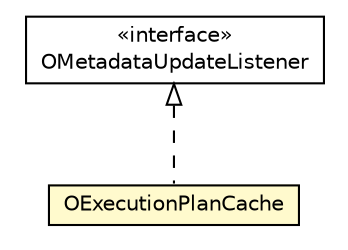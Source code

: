 #!/usr/local/bin/dot
#
# Class diagram 
# Generated by UMLGraph version R5_6-24-gf6e263 (http://www.umlgraph.org/)
#

digraph G {
	edge [fontname="Helvetica",fontsize=10,labelfontname="Helvetica",labelfontsize=10];
	node [fontname="Helvetica",fontsize=10,shape=plaintext];
	nodesep=0.25;
	ranksep=0.5;
	// com.orientechnologies.orient.core.db.OMetadataUpdateListener
	c3269240 [label=<<table title="com.orientechnologies.orient.core.db.OMetadataUpdateListener" border="0" cellborder="1" cellspacing="0" cellpadding="2" port="p" href="../../db/OMetadataUpdateListener.html">
		<tr><td><table border="0" cellspacing="0" cellpadding="1">
<tr><td align="center" balign="center"> &#171;interface&#187; </td></tr>
<tr><td align="center" balign="center"> OMetadataUpdateListener </td></tr>
		</table></td></tr>
		</table>>, URL="../../db/OMetadataUpdateListener.html", fontname="Helvetica", fontcolor="black", fontsize=10.0];
	// com.orientechnologies.orient.core.sql.parser.OExecutionPlanCache
	c3269811 [label=<<table title="com.orientechnologies.orient.core.sql.parser.OExecutionPlanCache" border="0" cellborder="1" cellspacing="0" cellpadding="2" port="p" bgcolor="lemonChiffon" href="./OExecutionPlanCache.html">
		<tr><td><table border="0" cellspacing="0" cellpadding="1">
<tr><td align="center" balign="center"> OExecutionPlanCache </td></tr>
		</table></td></tr>
		</table>>, URL="./OExecutionPlanCache.html", fontname="Helvetica", fontcolor="black", fontsize=10.0];
	//com.orientechnologies.orient.core.sql.parser.OExecutionPlanCache implements com.orientechnologies.orient.core.db.OMetadataUpdateListener
	c3269240:p -> c3269811:p [dir=back,arrowtail=empty,style=dashed];
}

